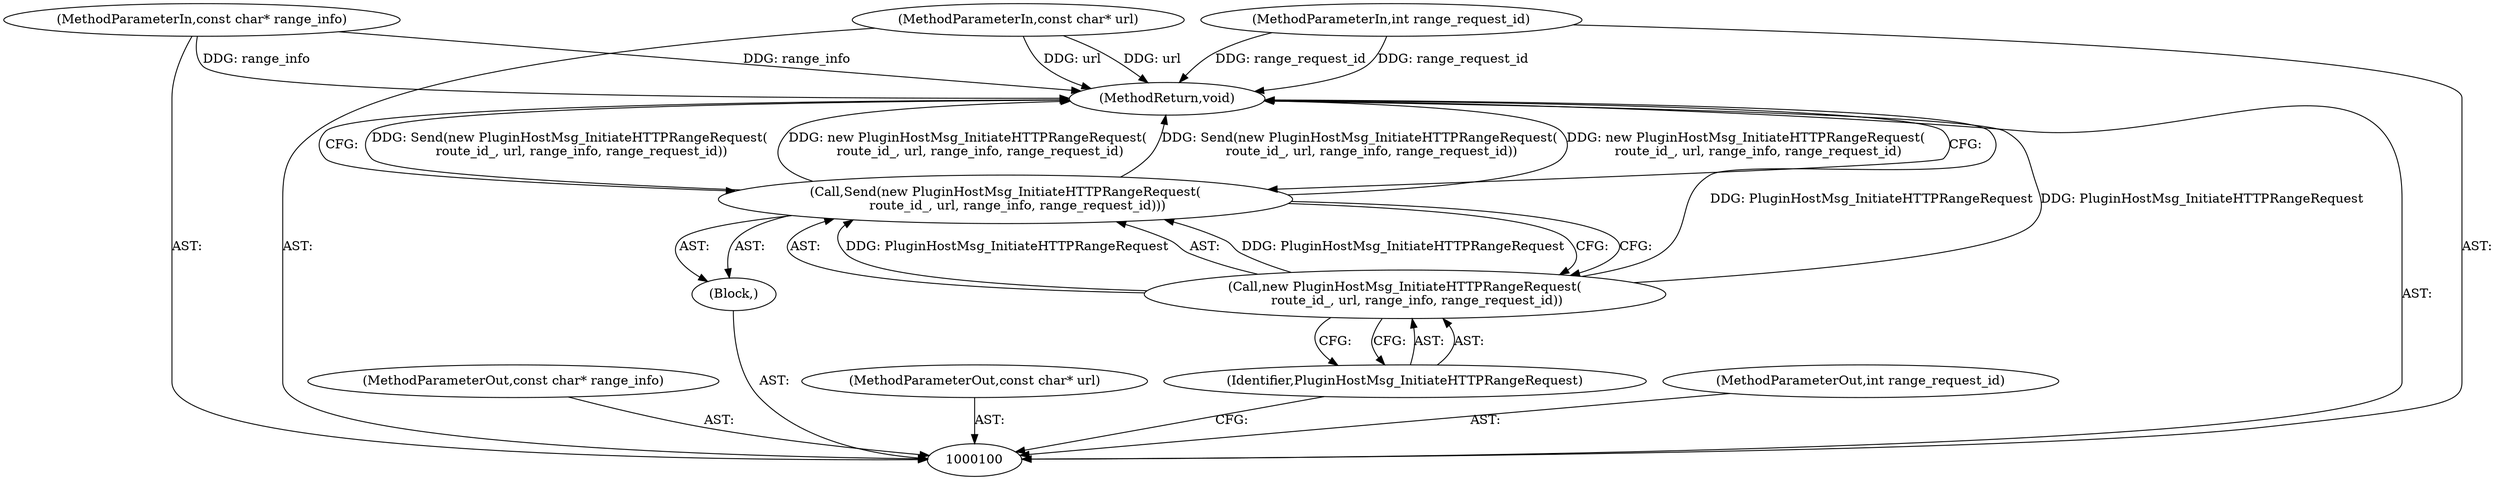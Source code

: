 digraph "0_Chrome_ea3d1d84be3d6f97bf50e76511c9e26af6895533_7" {
"1000108" [label="(MethodReturn,void)"];
"1000102" [label="(MethodParameterIn,const char* range_info)"];
"1000123" [label="(MethodParameterOut,const char* range_info)"];
"1000101" [label="(MethodParameterIn,const char* url)"];
"1000122" [label="(MethodParameterOut,const char* url)"];
"1000103" [label="(MethodParameterIn,int range_request_id)"];
"1000124" [label="(MethodParameterOut,int range_request_id)"];
"1000104" [label="(Block,)"];
"1000107" [label="(Identifier,PluginHostMsg_InitiateHTTPRangeRequest)"];
"1000105" [label="(Call,Send(new PluginHostMsg_InitiateHTTPRangeRequest(\n      route_id_, url, range_info, range_request_id)))"];
"1000106" [label="(Call,new PluginHostMsg_InitiateHTTPRangeRequest(\n      route_id_, url, range_info, range_request_id))"];
"1000108" -> "1000100"  [label="AST: "];
"1000108" -> "1000105"  [label="CFG: "];
"1000106" -> "1000108"  [label="DDG: PluginHostMsg_InitiateHTTPRangeRequest"];
"1000105" -> "1000108"  [label="DDG: Send(new PluginHostMsg_InitiateHTTPRangeRequest(\n      route_id_, url, range_info, range_request_id))"];
"1000105" -> "1000108"  [label="DDG: new PluginHostMsg_InitiateHTTPRangeRequest(\n      route_id_, url, range_info, range_request_id)"];
"1000103" -> "1000108"  [label="DDG: range_request_id"];
"1000102" -> "1000108"  [label="DDG: range_info"];
"1000101" -> "1000108"  [label="DDG: url"];
"1000102" -> "1000100"  [label="AST: "];
"1000102" -> "1000108"  [label="DDG: range_info"];
"1000123" -> "1000100"  [label="AST: "];
"1000101" -> "1000100"  [label="AST: "];
"1000101" -> "1000108"  [label="DDG: url"];
"1000122" -> "1000100"  [label="AST: "];
"1000103" -> "1000100"  [label="AST: "];
"1000103" -> "1000108"  [label="DDG: range_request_id"];
"1000124" -> "1000100"  [label="AST: "];
"1000104" -> "1000100"  [label="AST: "];
"1000105" -> "1000104"  [label="AST: "];
"1000107" -> "1000106"  [label="AST: "];
"1000107" -> "1000100"  [label="CFG: "];
"1000106" -> "1000107"  [label="CFG: "];
"1000105" -> "1000104"  [label="AST: "];
"1000105" -> "1000106"  [label="CFG: "];
"1000106" -> "1000105"  [label="AST: "];
"1000108" -> "1000105"  [label="CFG: "];
"1000105" -> "1000108"  [label="DDG: Send(new PluginHostMsg_InitiateHTTPRangeRequest(\n      route_id_, url, range_info, range_request_id))"];
"1000105" -> "1000108"  [label="DDG: new PluginHostMsg_InitiateHTTPRangeRequest(\n      route_id_, url, range_info, range_request_id)"];
"1000106" -> "1000105"  [label="DDG: PluginHostMsg_InitiateHTTPRangeRequest"];
"1000106" -> "1000105"  [label="AST: "];
"1000106" -> "1000107"  [label="CFG: "];
"1000107" -> "1000106"  [label="AST: "];
"1000105" -> "1000106"  [label="CFG: "];
"1000106" -> "1000108"  [label="DDG: PluginHostMsg_InitiateHTTPRangeRequest"];
"1000106" -> "1000105"  [label="DDG: PluginHostMsg_InitiateHTTPRangeRequest"];
}
